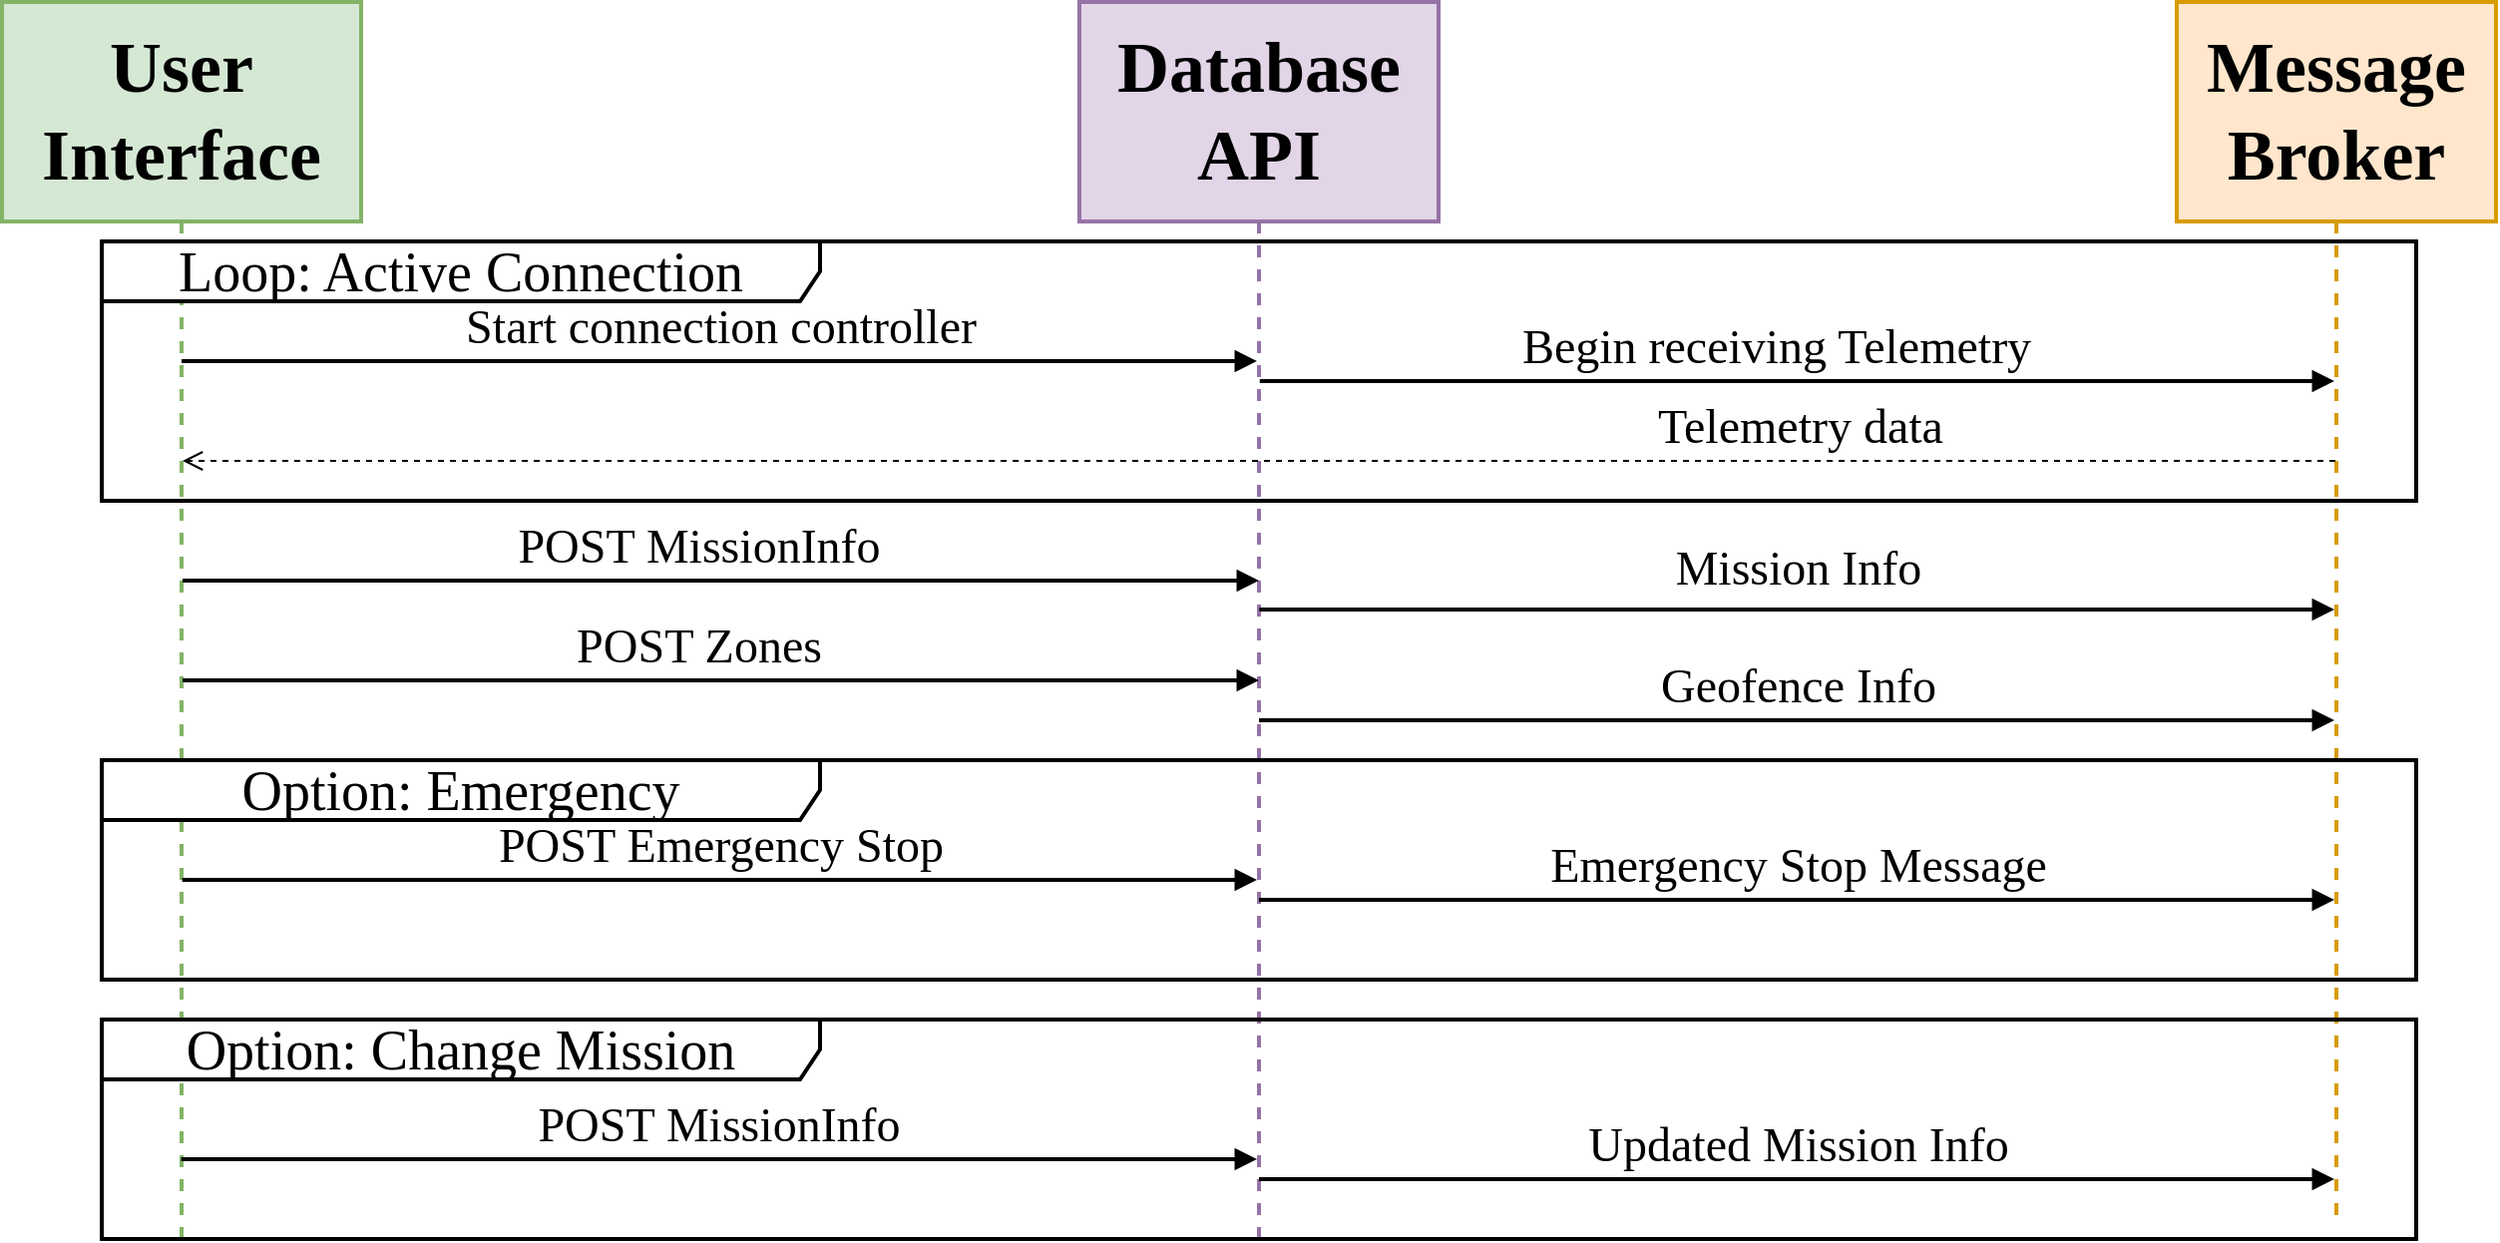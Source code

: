 <mxfile version="24.1.0" type="onedrive">
  <diagram name="Page-1" id="2YBvvXClWsGukQMizWep">
    <mxGraphModel grid="1" page="1" gridSize="10" guides="1" tooltips="1" connect="1" arrows="1" fold="1" pageScale="1" pageWidth="850" pageHeight="1100" math="0" shadow="0">
      <root>
        <mxCell id="0" />
        <mxCell id="1" parent="0" />
        <mxCell id="JYyjgAMGVOueUWerTMK4-2" value="&lt;font data-font-src=&quot;https://fonts.googleapis.com/css?family=Sen&quot; style=&quot;font-size: 36px;&quot;&gt;&lt;b style=&quot;font-size: 36px;&quot;&gt;User Interface&lt;/b&gt;&lt;/font&gt;" style="shape=umlLifeline;perimeter=lifelinePerimeter;whiteSpace=wrap;html=1;container=1;dropTarget=0;collapsible=0;recursiveResize=0;outlineConnect=0;portConstraint=eastwest;newEdgeStyle={&quot;curved&quot;:0,&quot;rounded&quot;:0};size=110;fillColor=#d5e8d4;strokeColor=#82b366;strokeWidth=2;fontFamily=Sen;fontSource=https%3A%2F%2Ffonts.googleapis.com%2Fcss%3Ffamily%3DSen;fontSize=36;" vertex="1" parent="1">
          <mxGeometry x="-220" y="10" width="180" height="620" as="geometry" />
        </mxCell>
        <mxCell id="JYyjgAMGVOueUWerTMK4-22" value="&lt;font data-font-src=&quot;https://fonts.googleapis.com/css?family=Sen&quot; style=&quot;font-size: 36px;&quot;&gt;&lt;b style=&quot;font-size: 36px;&quot;&gt;Database API&lt;/b&gt;&lt;/font&gt;" style="shape=umlLifeline;perimeter=lifelinePerimeter;whiteSpace=wrap;html=1;container=1;dropTarget=0;collapsible=0;recursiveResize=0;outlineConnect=0;portConstraint=eastwest;newEdgeStyle={&quot;curved&quot;:0,&quot;rounded&quot;:0};size=110;fillColor=#e1d5e7;strokeColor=#9673a6;strokeWidth=2;fontFamily=Sen;fontSource=https%3A%2F%2Ffonts.googleapis.com%2Fcss%3Ffamily%3DSen;fontSize=36;" vertex="1" parent="1">
          <mxGeometry x="320" y="10" width="180" height="620" as="geometry" />
        </mxCell>
        <mxCell id="JYyjgAMGVOueUWerTMK4-23" value="&lt;font style=&quot;font-size: 36px;&quot; data-font-src=&quot;https://fonts.googleapis.com/css?family=Sen&quot;&gt;&lt;b style=&quot;font-size: 36px;&quot;&gt;Message Broker&lt;/b&gt;&lt;/font&gt;" style="shape=umlLifeline;perimeter=lifelinePerimeter;whiteSpace=wrap;html=1;container=1;dropTarget=0;collapsible=0;recursiveResize=0;outlineConnect=0;portConstraint=eastwest;newEdgeStyle={&quot;curved&quot;:0,&quot;rounded&quot;:0};size=110;fillColor=#ffe6cc;strokeColor=#d79b00;strokeWidth=2;fontFamily=Sen;fontSource=https%3A%2F%2Ffonts.googleapis.com%2Fcss%3Ffamily%3DSen;fontSize=36;" vertex="1" parent="1">
          <mxGeometry x="870" y="10" width="160" height="610" as="geometry" />
        </mxCell>
        <mxCell id="JYyjgAMGVOueUWerTMK4-32" value="&lt;font style=&quot;font-size: 24px;&quot; data-font-src=&quot;https://fonts.googleapis.com/css?family=Sen&quot;&gt;POST MissionInfo&lt;/font&gt;" style="html=1;verticalAlign=bottom;endArrow=block;curved=0;rounded=0;labelBackgroundColor=none;strokeWidth=2;fontFamily=Sen;fontSource=https%3A%2F%2Ffonts.googleapis.com%2Fcss%3Ffamily%3DSen;fontSize=24;" edge="1" parent="1" source="JYyjgAMGVOueUWerTMK4-2">
          <mxGeometry x="-0.041" width="80" relative="1" as="geometry">
            <mxPoint x="-10" y="300" as="sourcePoint" />
            <mxPoint x="410" y="300" as="targetPoint" />
            <mxPoint as="offset" />
          </mxGeometry>
        </mxCell>
        <mxCell id="JYyjgAMGVOueUWerTMK4-33" value="&lt;font style=&quot;font-size: 24px;&quot; data-font-src=&quot;https://fonts.googleapis.com/css?family=Sen&quot;&gt;POST Zones&lt;/font&gt;" style="html=1;verticalAlign=bottom;endArrow=block;curved=0;rounded=0;labelBackgroundColor=none;strokeWidth=2;fontFamily=Sen;fontSource=https%3A%2F%2Ffonts.googleapis.com%2Fcss%3Ffamily%3DSen;fontSize=24;" edge="1" parent="1" source="JYyjgAMGVOueUWerTMK4-2">
          <mxGeometry x="-0.042" width="80" relative="1" as="geometry">
            <mxPoint x="-10.176" y="350" as="sourcePoint" />
            <mxPoint x="410" y="350" as="targetPoint" />
            <mxPoint as="offset" />
          </mxGeometry>
        </mxCell>
        <mxCell id="JYyjgAMGVOueUWerTMK4-34" value="&lt;font style=&quot;font-size: 24px;&quot; data-font-src=&quot;https://fonts.googleapis.com/css?family=Sen&quot;&gt;Mission Info&lt;/font&gt;" style="html=1;verticalAlign=bottom;endArrow=block;curved=0;rounded=0;labelBackgroundColor=none;strokeWidth=2;fontSize=24;fontFamily=Sen;fontSource=https%3A%2F%2Ffonts.googleapis.com%2Fcss%3Ffamily%3DSen;" edge="1" parent="1" target="JYyjgAMGVOueUWerTMK4-23">
          <mxGeometry x="0.002" y="5" width="80" relative="1" as="geometry">
            <mxPoint x="410.167" y="314.5" as="sourcePoint" />
            <mxPoint x="829" y="314.5" as="targetPoint" />
            <mxPoint y="1" as="offset" />
          </mxGeometry>
        </mxCell>
        <mxCell id="JYyjgAMGVOueUWerTMK4-37" value="&lt;font style=&quot;font-size: 24px;&quot; data-font-src=&quot;https://fonts.googleapis.com/css?family=Sen&quot;&gt;Geofence Info&lt;/font&gt;" style="html=1;verticalAlign=bottom;endArrow=block;curved=0;rounded=0;labelBackgroundColor=none;strokeWidth=2;fontFamily=Sen;fontSource=https%3A%2F%2Ffonts.googleapis.com%2Fcss%3Ffamily%3DSen;fontSize=24;" edge="1" parent="1" target="JYyjgAMGVOueUWerTMK4-23">
          <mxGeometry x="0.002" width="80" relative="1" as="geometry">
            <mxPoint x="409.997" y="370" as="sourcePoint" />
            <mxPoint x="829.0" y="370" as="targetPoint" />
            <mxPoint as="offset" />
          </mxGeometry>
        </mxCell>
        <mxCell id="M5nHN-oCA2bxab1TRtN3-3" value="&lt;font data-font-src=&quot;https://fonts.googleapis.com/css?family=Sen&quot; style=&quot;font-size: 28px;&quot;&gt;Loop: Active Connection&lt;/font&gt;" style="shape=umlFrame;whiteSpace=wrap;html=1;pointerEvents=0;recursiveResize=0;container=1;collapsible=0;width=360;strokeWidth=2;fontFamily=Sen;fontSource=https%3A%2F%2Ffonts.googleapis.com%2Fcss%3Ffamily%3DSen;fontSize=28;height=30;" vertex="1" parent="1">
          <mxGeometry x="-170" y="130" width="1160" height="130" as="geometry" />
        </mxCell>
        <mxCell id="JYyjgAMGVOueUWerTMK4-26" value="&lt;font data-font-src=&quot;https://fonts.googleapis.com/css?family=Sen&quot; style=&quot;font-size: 24px;&quot;&gt;Start connection controller&lt;/font&gt;" style="html=1;verticalAlign=bottom;endArrow=block;curved=0;rounded=0;labelBackgroundColor=none;strokeWidth=2;fontSize=24;fontFamily=Sen;fontSource=https%3A%2F%2Ffonts.googleapis.com%2Fcss%3Ffamily%3DSen;" edge="1" parent="M5nHN-oCA2bxab1TRtN3-3">
          <mxGeometry x="0.002" width="80" relative="1" as="geometry">
            <mxPoint x="40" y="60" as="sourcePoint" />
            <mxPoint x="579" y="60" as="targetPoint" />
            <mxPoint as="offset" />
          </mxGeometry>
        </mxCell>
        <mxCell id="JYyjgAMGVOueUWerTMK4-30" value="Telemetry data" style="html=1;verticalAlign=bottom;endArrow=open;dashed=1;endSize=8;curved=0;rounded=0;labelBackgroundColor=none;fontFamily=Sen;fontSource=https%3A%2F%2Ffonts.googleapis.com%2Fcss%3Ffamily%3DSen;fontSize=24;" edge="1" parent="M5nHN-oCA2bxab1TRtN3-3">
          <mxGeometry x="-0.502" relative="1" as="geometry">
            <mxPoint x="1119.5" y="110" as="sourcePoint" />
            <mxPoint x="40.5" y="110" as="targetPoint" />
            <mxPoint as="offset" />
          </mxGeometry>
        </mxCell>
        <mxCell id="JYyjgAMGVOueUWerTMK4-31" value="&lt;font style=&quot;font-size: 24px;&quot; data-font-src=&quot;https://fonts.googleapis.com/css?family=Sen&quot;&gt;Begin receiving Telemetry&lt;/font&gt;" style="html=1;verticalAlign=bottom;endArrow=block;curved=0;rounded=0;labelBackgroundColor=none;strokeWidth=2;fontFamily=Sen;fontSource=https%3A%2F%2Ffonts.googleapis.com%2Fcss%3Ffamily%3DSen;fontSize=24;" edge="1" parent="M5nHN-oCA2bxab1TRtN3-3">
          <mxGeometry x="-0.041" width="80" relative="1" as="geometry">
            <mxPoint x="580.394" y="70.0" as="sourcePoint" />
            <mxPoint x="1119" y="70.0" as="targetPoint" />
            <mxPoint as="offset" />
          </mxGeometry>
        </mxCell>
        <mxCell id="JYyjgAMGVOueUWerTMK4-45" value="&lt;font style=&quot;font-size: 28px;&quot;&gt;Option: Change Mission&lt;/font&gt;" style="shape=umlFrame;whiteSpace=wrap;html=1;pointerEvents=0;recursiveResize=0;container=1;collapsible=0;width=360;strokeWidth=2;fontFamily=Sen;fontSource=https%3A%2F%2Ffonts.googleapis.com%2Fcss%3Ffamily%3DSen;fontSize=28;height=30;" vertex="1" parent="1">
          <mxGeometry x="-170" y="520" width="1160" height="110" as="geometry" />
        </mxCell>
        <mxCell id="JYyjgAMGVOueUWerTMK4-47" value="&lt;font style=&quot;font-size: 24px;&quot; data-font-src=&quot;https://fonts.googleapis.com/css?family=Sen&quot;&gt;POST MissionInfo&lt;/font&gt;" style="html=1;verticalAlign=bottom;endArrow=block;curved=0;rounded=0;labelBackgroundColor=none;strokeWidth=2;fontSize=24;fontFamily=Sen;fontSource=https%3A%2F%2Ffonts.googleapis.com%2Fcss%3Ffamily%3DSen;" edge="1" parent="JYyjgAMGVOueUWerTMK4-45">
          <mxGeometry x="0.002" width="80" relative="1" as="geometry">
            <mxPoint x="39.824" y="70" as="sourcePoint" />
            <mxPoint x="579" y="70" as="targetPoint" />
            <mxPoint x="-1" as="offset" />
          </mxGeometry>
        </mxCell>
        <mxCell id="M5nHN-oCA2bxab1TRtN3-2" value="&lt;font style=&quot;font-size: 24px;&quot;&gt;&lt;span style=&quot;font-size: 24px;&quot;&gt;Updated Mission Info&lt;/span&gt;&lt;/font&gt;" style="html=1;verticalAlign=bottom;endArrow=block;curved=0;rounded=0;labelBackgroundColor=none;strokeWidth=2;fontFamily=Sen;fontSource=https%3A%2F%2Ffonts.googleapis.com%2Fcss%3Ffamily%3DSen;fontSize=24;" edge="1" parent="JYyjgAMGVOueUWerTMK4-45">
          <mxGeometry x="0.002" width="80" relative="1" as="geometry">
            <mxPoint x="580.004" y="80" as="sourcePoint" />
            <mxPoint x="1119.0" y="80" as="targetPoint" />
            <mxPoint as="offset" />
          </mxGeometry>
        </mxCell>
        <mxCell id="JYyjgAMGVOueUWerTMK4-41" value="&lt;font data-font-src=&quot;https://fonts.googleapis.com/css?family=Sen&quot; style=&quot;font-size: 28px;&quot;&gt;Option: Emergency&lt;/font&gt;" style="shape=umlFrame;whiteSpace=wrap;html=1;pointerEvents=0;recursiveResize=0;container=1;collapsible=0;width=360;strokeWidth=2;fontSize=28;fontFamily=Sen;fontSource=https%3A%2F%2Ffonts.googleapis.com%2Fcss%3Ffamily%3DSen;height=30;" vertex="1" parent="1">
          <mxGeometry x="-170" y="390" width="1160" height="110" as="geometry" />
        </mxCell>
        <mxCell id="JYyjgAMGVOueUWerTMK4-49" value="&lt;font style=&quot;font-size: 24px;&quot; data-font-src=&quot;https://fonts.googleapis.com/css?family=Sen&quot;&gt;Emergency Stop Message&lt;/font&gt;" style="html=1;verticalAlign=bottom;endArrow=block;curved=0;rounded=0;labelBackgroundColor=none;strokeWidth=2;fontSize=24;fontFamily=Sen;fontSource=https%3A%2F%2Ffonts.googleapis.com%2Fcss%3Ffamily%3DSen;" edge="1" parent="JYyjgAMGVOueUWerTMK4-41">
          <mxGeometry x="0.002" width="80" relative="1" as="geometry">
            <mxPoint x="580.0" y="70.0" as="sourcePoint" />
            <mxPoint x="1119.0" y="70" as="targetPoint" />
            <mxPoint as="offset" />
          </mxGeometry>
        </mxCell>
        <mxCell id="JYyjgAMGVOueUWerTMK4-44" value="&lt;font style=&quot;font-size: 24px;&quot; data-font-src=&quot;https://fonts.googleapis.com/css?family=Sen&quot;&gt;POST Emergency Stop&lt;/font&gt;" style="html=1;verticalAlign=bottom;endArrow=block;curved=0;rounded=0;labelBackgroundColor=none;strokeWidth=2;fontFamily=Sen;fontSource=https%3A%2F%2Ffonts.googleapis.com%2Fcss%3Ffamily%3DSen;fontSize=24;" edge="1" parent="JYyjgAMGVOueUWerTMK4-41">
          <mxGeometry x="0.002" width="80" relative="1" as="geometry">
            <mxPoint x="40.31" y="60.0" as="sourcePoint" />
            <mxPoint x="579" y="60" as="targetPoint" />
            <mxPoint as="offset" />
          </mxGeometry>
        </mxCell>
      </root>
    </mxGraphModel>
  </diagram>
</mxfile>
